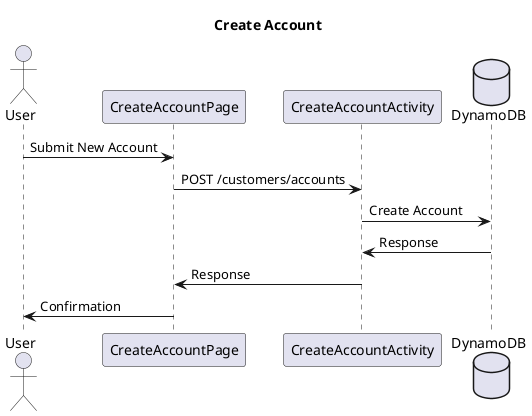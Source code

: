 @startuml
title Create Account

actor User
participant CreateAccountPage
participant CreateAccountActivity
database DynamoDB

User -> CreateAccountPage : Submit New Account
CreateAccountPage -> CreateAccountActivity : POST /customers/accounts
CreateAccountActivity -> DynamoDB : Create Account
DynamoDB -> CreateAccountActivity : Response
CreateAccountActivity -> CreateAccountPage : Response
CreateAccountPage -> User : Confirmation

@enduml